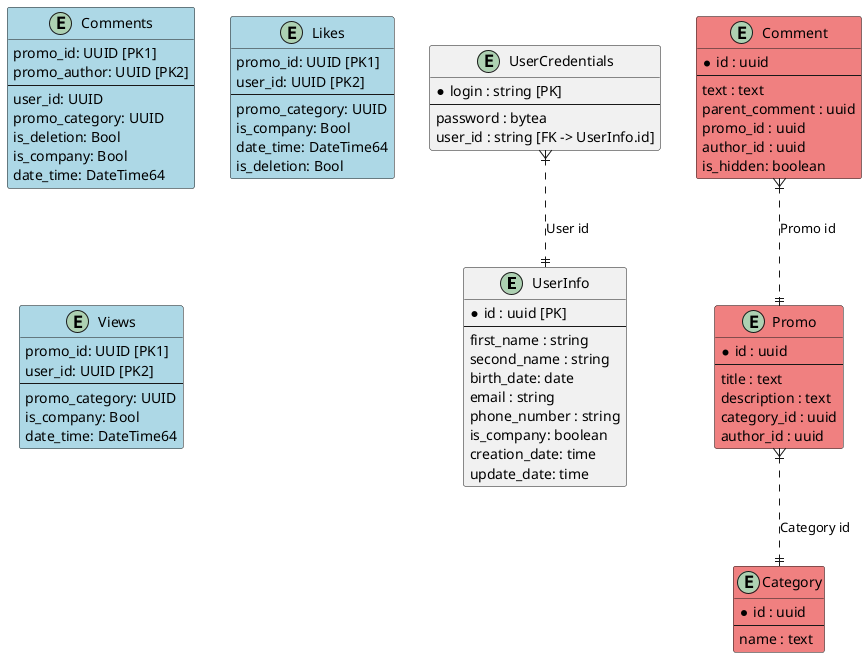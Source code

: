 @startuml

entity "UserInfo" {
    * id : uuid [PK]
    --
    first_name : string
    second_name : string
    birth_date: date
    email : string
    phone_number : string
    is_company: boolean
    creation_date: time
    update_date: time
}

entity "UserCredentials" {
    * login : string [PK]
    --
    password : bytea
    user_id : string [FK -> UserInfo.id]
}

UserCredentials }|..|| UserInfo : "User id"

entity Promo #lightcoral {
    *id : uuid
    --
    title : text
    description : text
    category_id : uuid
    author_id : uuid
}

entity Category #lightcoral {
    *id : uuid
    --
    name : text
}

entity Comment #lightcoral {
    *id : uuid
    --
    text : text
    parent_comment : uuid
    promo_id : uuid
    author_id : uuid
    is_hidden: boolean
}

Promo }|..|| Category : "Category id"
Comment }|..|| Promo : "Promo id"

entity Comments #lightblue {
    promo_id: UUID [PK1]
    promo_author: UUID [PK2]
    --
    user_id: UUID
    promo_category: UUID
    is_deletion: Bool
    is_company: Bool
    date_time: DateTime64
}

entity Likes #lightblue {
    promo_id: UUID [PK1]
    user_id: UUID [PK2]
    --
    promo_category: UUID
    is_company: Bool
    date_time: DateTime64
    is_deletion: Bool
}

entity Views #lightblue {
    promo_id: UUID [PK1]
    user_id: UUID [PK2]
    --
    promo_category: UUID
    is_company: Bool
    date_time: DateTime64
}


@enduml
